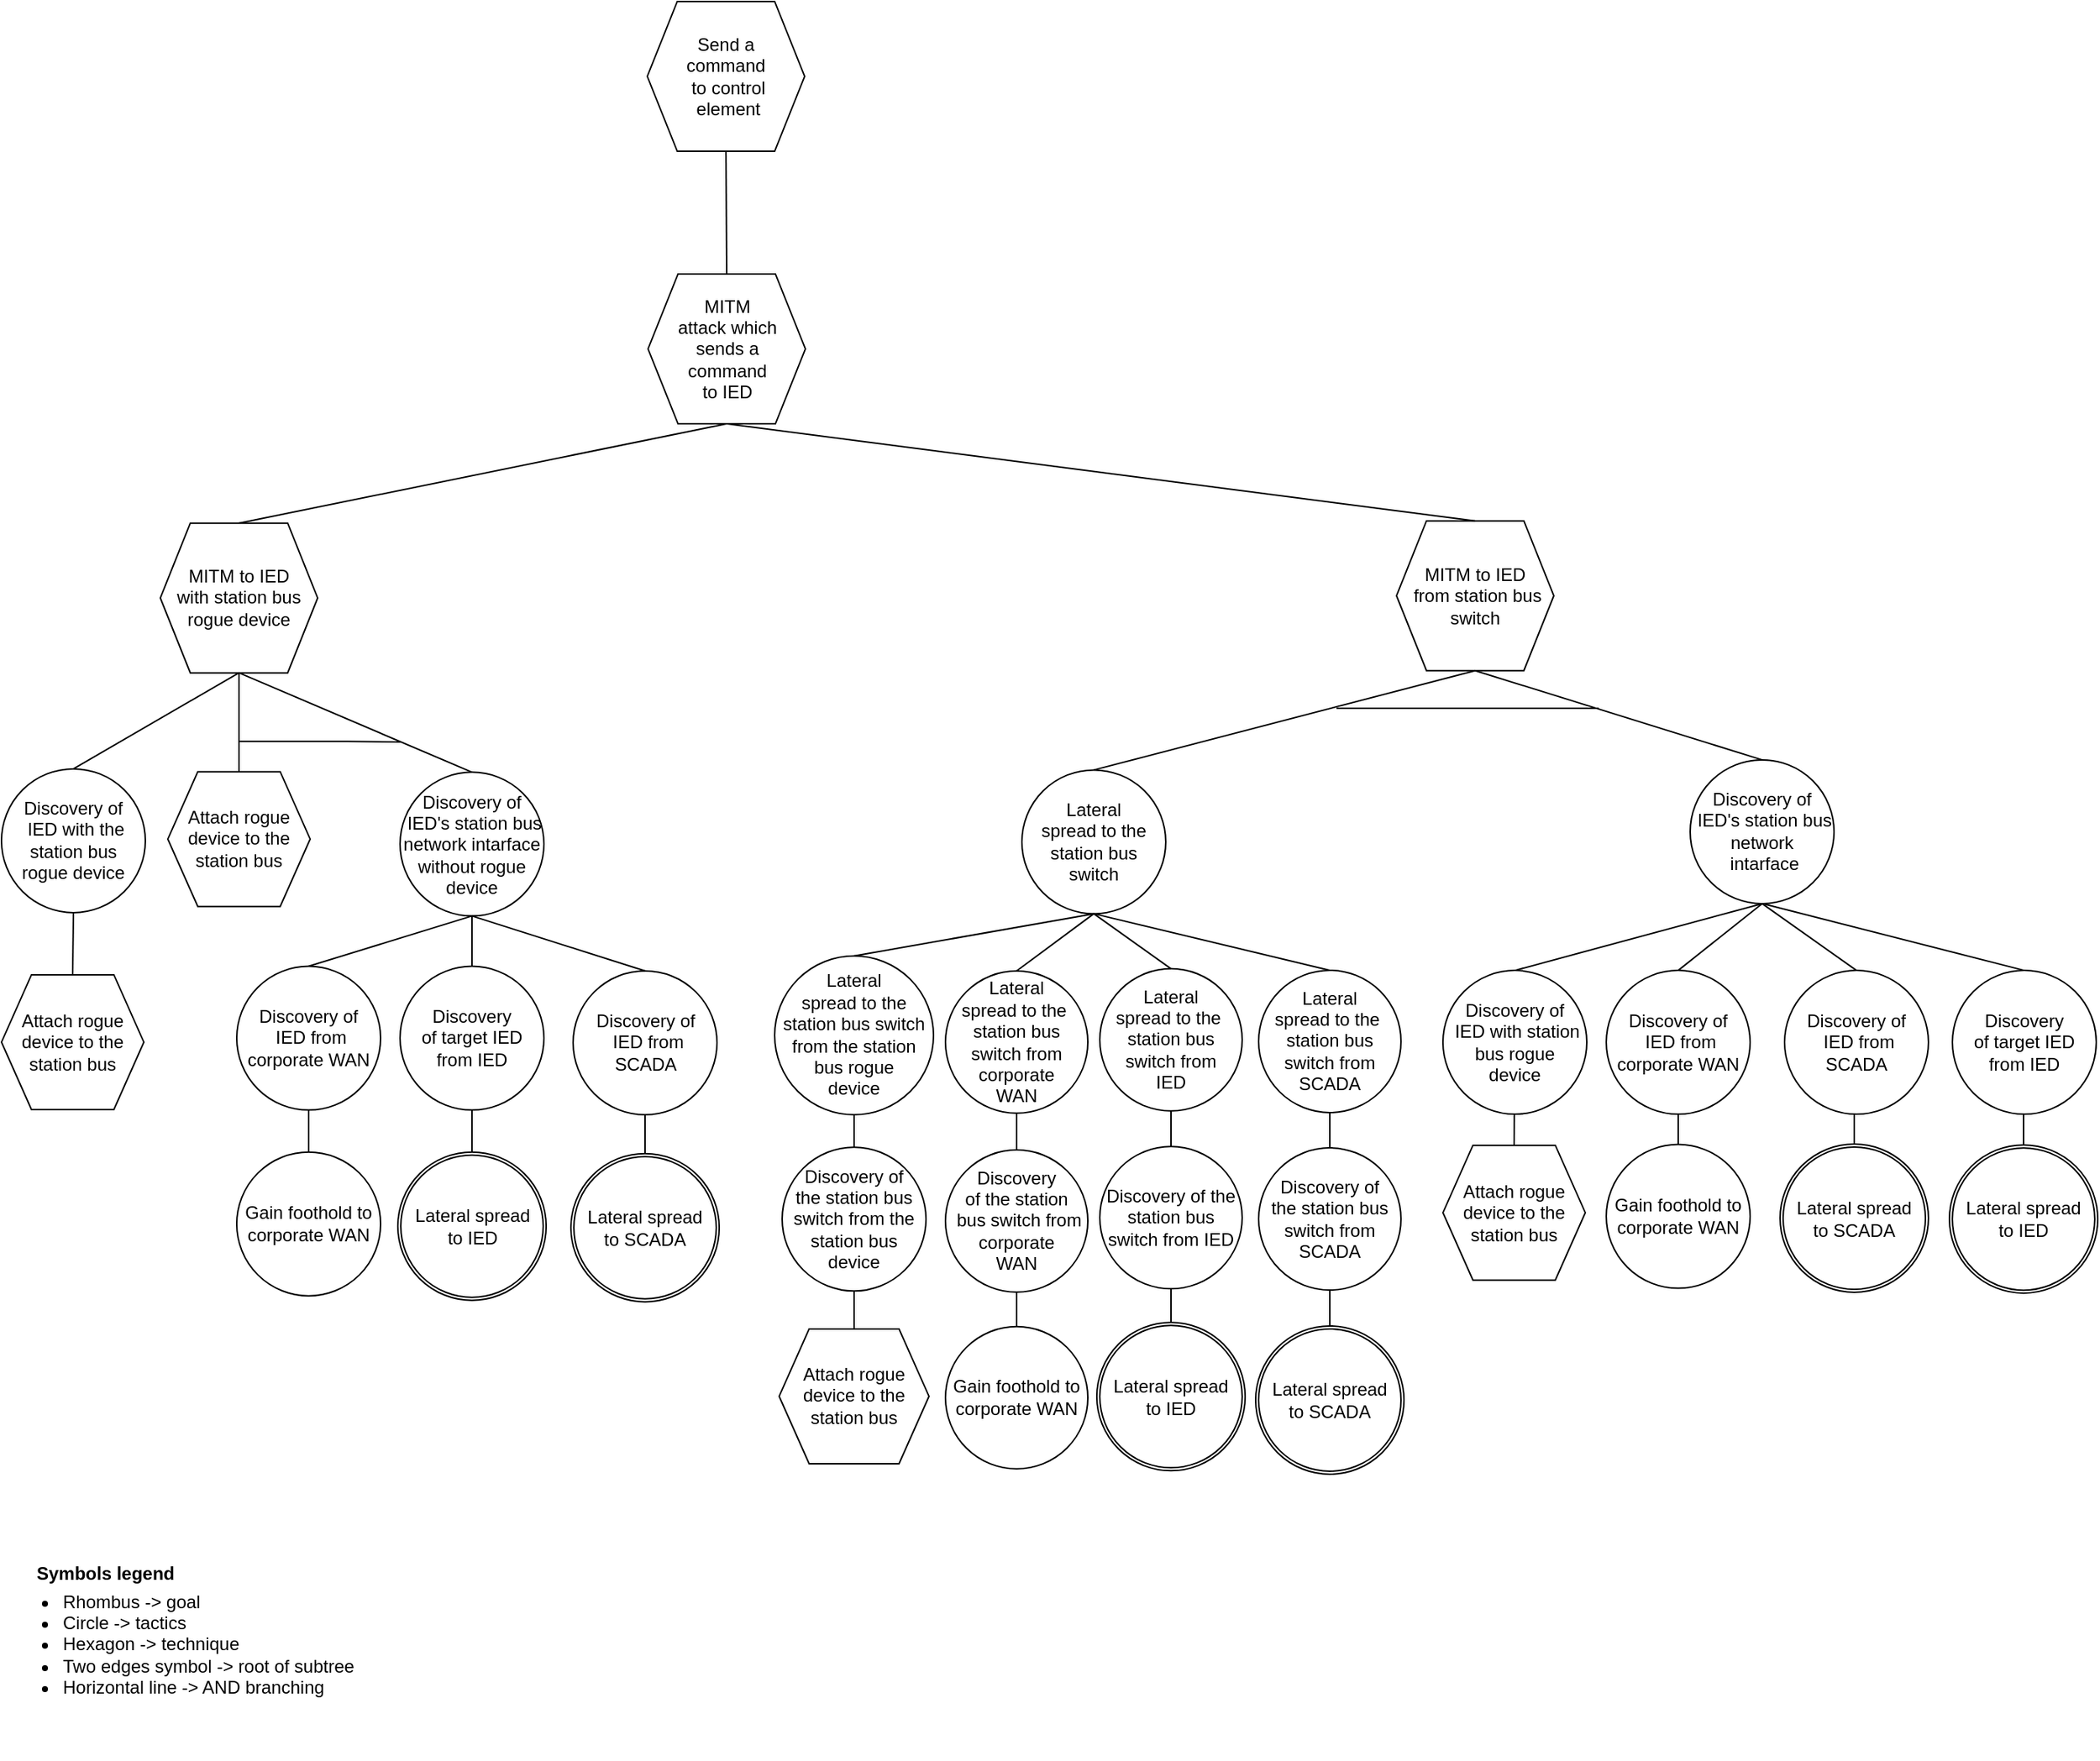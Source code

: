 <mxfile version="16.1.2" type="device"><diagram id="xbHYeiGO_CIbIeRIyyaW" name="Page-1"><mxGraphModel dx="-278" dy="2005" grid="1" gridSize="10" guides="1" tooltips="1" connect="1" arrows="1" fold="1" page="1" pageScale="1" pageWidth="850" pageHeight="1100" math="0" shadow="0"><root><mxCell id="0"/><mxCell id="1" parent="0"/><mxCell id="wkG5_CU37ZLFnjXLYzD5-5" value="" style="endArrow=none;html=1;rounded=0;exitX=0.5;exitY=1;exitDx=0;exitDy=0;entryX=0.5;entryY=0;entryDx=0;entryDy=0;" parent="1" source="wkG5_CU37ZLFnjXLYzD5-9" target="KzS9lwkcn9Pzjavmn98X-4" edge="1"><mxGeometry width="50" height="50" relative="1" as="geometry"><mxPoint x="1821.5" y="276.64" as="sourcePoint"/><mxPoint x="1690.5" y="296.64" as="targetPoint"/></mxGeometry></mxCell><mxCell id="wkG5_CU37ZLFnjXLYzD5-7" value="&lt;span style=&quot;font-family: &amp;#34;helvetica&amp;#34;&quot;&gt;Send a&lt;/span&gt;&lt;br style=&quot;font-family: &amp;#34;helvetica&amp;#34;&quot;&gt;&lt;span style=&quot;font-family: &amp;#34;helvetica&amp;#34;&quot;&gt;command&lt;/span&gt;&lt;br style=&quot;font-family: &amp;#34;helvetica&amp;#34;&quot;&gt;&lt;span style=&quot;font-family: &amp;#34;helvetica&amp;#34;&quot;&gt;&amp;nbsp;to control&lt;/span&gt;&lt;br style=&quot;font-family: &amp;#34;helvetica&amp;#34;&quot;&gt;&lt;span style=&quot;font-family: &amp;#34;helvetica&amp;#34;&quot;&gt;&amp;nbsp;element&lt;/span&gt;" style="shape=hexagon;perimeter=hexagonPerimeter2;whiteSpace=wrap;html=1;fixedSize=1;" parent="1" vertex="1"><mxGeometry x="2150" y="-40" width="105" height="100" as="geometry"/></mxCell><mxCell id="wkG5_CU37ZLFnjXLYzD5-9" value="MITM &lt;br&gt;attack which &lt;br&gt;sends a&lt;br&gt;command &lt;br&gt;to&amp;nbsp;IED" style="shape=hexagon;perimeter=hexagonPerimeter2;whiteSpace=wrap;html=1;fixedSize=1;size=20;" parent="1" vertex="1"><mxGeometry x="2150.5" y="142.0" width="105" height="100" as="geometry"/></mxCell><mxCell id="V8C0B5NVFjW5Lf9UkWdh-18" value="Attach rogue device to the station bus" style="shape=hexagon;perimeter=hexagonPerimeter2;whiteSpace=wrap;html=1;fixedSize=1;" parent="1" vertex="1"><mxGeometry x="1719" y="609.97" width="95" height="90" as="geometry"/></mxCell><mxCell id="V8C0B5NVFjW5Lf9UkWdh-22" value="Discovery of&lt;br&gt;&amp;nbsp;IED with the station bus &lt;br&gt;rogue&amp;nbsp;device" style="ellipse;whiteSpace=wrap;html=1;aspect=fixed;" parent="1" vertex="1"><mxGeometry x="1719" y="472.44" width="96" height="96" as="geometry"/></mxCell><mxCell id="V8C0B5NVFjW5Lf9UkWdh-23" value="" style="endArrow=none;html=1;rounded=0;exitX=0.5;exitY=1;exitDx=0;exitDy=0;entryX=0.5;entryY=0;entryDx=0;entryDy=0;" parent="1" source="V8C0B5NVFjW5Lf9UkWdh-22" target="V8C0B5NVFjW5Lf9UkWdh-18" edge="1"><mxGeometry width="50" height="50" relative="1" as="geometry"><mxPoint x="1643.25" y="577.39" as="sourcePoint"/><mxPoint x="1704" y="586.26" as="targetPoint"/></mxGeometry></mxCell><mxCell id="bEJFuDlQNXt1hYEAEaOi-8" value="Lateral&lt;br&gt;&amp;nbsp;spread to the&amp;nbsp;&lt;br&gt;station bus switch" style="ellipse;whiteSpace=wrap;html=1;aspect=fixed;" parent="1" vertex="1"><mxGeometry x="2400" y="473.2" width="96" height="96" as="geometry"/></mxCell><mxCell id="9iFnNI97IlmnQAC0Ux_E-1" value="" style="endArrow=none;html=1;rounded=0;exitX=0.5;exitY=0;exitDx=0;exitDy=0;entryX=0.5;entryY=1;entryDx=0;entryDy=0;" parent="1" source="wkG5_CU37ZLFnjXLYzD5-9" target="wkG5_CU37ZLFnjXLYzD5-7" edge="1"><mxGeometry width="50" height="50" relative="1" as="geometry"><mxPoint x="497" y="170" as="sourcePoint"/><mxPoint x="613.5" y="90" as="targetPoint"/><Array as="points"/></mxGeometry></mxCell><mxCell id="NPNvdxEJwyz0m5mtI8Ka-22" value="Gain foothold to corporate WAN" style="ellipse;whiteSpace=wrap;html=1;aspect=fixed;" parent="1" vertex="1"><mxGeometry x="2790" y="723.31" width="96" height="96" as="geometry"/></mxCell><mxCell id="NPNvdxEJwyz0m5mtI8Ka-26" value="" style="endArrow=none;html=1;rounded=0;exitX=0.5;exitY=0;exitDx=0;exitDy=0;entryX=0.5;entryY=1;entryDx=0;entryDy=0;" parent="1" source="KzS9lwkcn9Pzjavmn98X-10" target="NPNvdxEJwyz0m5mtI8Ka-28" edge="1"><mxGeometry width="50" height="50" relative="1" as="geometry"><mxPoint x="2776.5" y="604.68" as="sourcePoint"/><mxPoint x="2835" y="569.68" as="targetPoint"/><Array as="points"/></mxGeometry></mxCell><mxCell id="NPNvdxEJwyz0m5mtI8Ka-28" value="Discovery of&lt;br&gt;&amp;nbsp;IED's station bus network&lt;br&gt;&amp;nbsp;intarface" style="ellipse;whiteSpace=wrap;html=1;aspect=fixed;" parent="1" vertex="1"><mxGeometry x="2846" y="466.46" width="96" height="96" as="geometry"/></mxCell><mxCell id="NPNvdxEJwyz0m5mtI8Ka-32" value="" style="endArrow=none;html=1;rounded=0;exitX=0.5;exitY=1;exitDx=0;exitDy=0;entryX=0.5;entryY=0;entryDx=0;entryDy=0;" parent="1" source="KzS9lwkcn9Pzjavmn98X-2" target="NPNvdxEJwyz0m5mtI8Ka-28" edge="1"><mxGeometry width="50" height="50" relative="1" as="geometry"><mxPoint x="3094" y="448.52" as="sourcePoint"/><mxPoint x="2893" y="501.52" as="targetPoint"/></mxGeometry></mxCell><mxCell id="KzS9lwkcn9Pzjavmn98X-2" value="MITM to IED&lt;br&gt;&amp;nbsp;from station bus &lt;br&gt;switch" style="shape=hexagon;perimeter=hexagonPerimeter2;whiteSpace=wrap;html=1;fixedSize=1;" parent="1" vertex="1"><mxGeometry x="2650" y="306.86" width="105" height="100" as="geometry"/></mxCell><mxCell id="KzS9lwkcn9Pzjavmn98X-3" value="" style="endArrow=none;html=1;rounded=0;entryX=0.5;entryY=0;entryDx=0;entryDy=0;exitX=0.5;exitY=1;exitDx=0;exitDy=0;" parent="1" source="wkG5_CU37ZLFnjXLYzD5-9" target="KzS9lwkcn9Pzjavmn98X-2" edge="1"><mxGeometry width="50" height="50" relative="1" as="geometry"><mxPoint x="2123" y="285.07" as="sourcePoint"/><mxPoint x="2020.5" y="399.69" as="targetPoint"/></mxGeometry></mxCell><mxCell id="KzS9lwkcn9Pzjavmn98X-4" value="MITM to IED &lt;br&gt;with station bus &lt;br&gt;rogue device" style="shape=hexagon;perimeter=hexagonPerimeter2;whiteSpace=wrap;html=1;fixedSize=1;" parent="1" vertex="1"><mxGeometry x="1825" y="308.33" width="105" height="100" as="geometry"/></mxCell><mxCell id="KzS9lwkcn9Pzjavmn98X-6" value="" style="endArrow=none;html=1;rounded=0;exitX=0.5;exitY=1;exitDx=0;exitDy=0;entryX=0.5;entryY=0;entryDx=0;entryDy=0;" parent="1" source="KzS9lwkcn9Pzjavmn98X-4" target="V8C0B5NVFjW5Lf9UkWdh-22" edge="1"><mxGeometry width="50" height="50" relative="1" as="geometry"><mxPoint x="1583.5" y="471.25" as="sourcePoint"/><mxPoint x="1583.415" y="503.504" as="targetPoint"/></mxGeometry></mxCell><mxCell id="KzS9lwkcn9Pzjavmn98X-7" value="Discovery of&lt;br&gt;&amp;nbsp;IED with station bus rogue &lt;br&gt;device" style="ellipse;whiteSpace=wrap;html=1;aspect=fixed;" parent="1" vertex="1"><mxGeometry x="2681" y="607.06" width="96" height="96" as="geometry"/></mxCell><mxCell id="KzS9lwkcn9Pzjavmn98X-9" value="" style="endArrow=none;html=1;rounded=0;entryX=0.5;entryY=1;entryDx=0;entryDy=0;exitX=0.5;exitY=0;exitDx=0;exitDy=0;" parent="1" source="KzS9lwkcn9Pzjavmn98X-7" target="NPNvdxEJwyz0m5mtI8Ka-28" edge="1"><mxGeometry width="50" height="50" relative="1" as="geometry"><mxPoint x="2776.292" y="621.546" as="sourcePoint"/><mxPoint x="2834.5" y="559.68" as="targetPoint"/><Array as="points"/></mxGeometry></mxCell><mxCell id="KzS9lwkcn9Pzjavmn98X-10" value="Discovery of&lt;br&gt;&amp;nbsp;IED from corporate WAN" style="ellipse;whiteSpace=wrap;html=1;aspect=fixed;" parent="1" vertex="1"><mxGeometry x="2790" y="607.06" width="96" height="96" as="geometry"/></mxCell><mxCell id="KzS9lwkcn9Pzjavmn98X-11" value="" style="endArrow=none;html=1;rounded=0;exitX=0.5;exitY=0;exitDx=0;exitDy=0;" parent="1" source="NPNvdxEJwyz0m5mtI8Ka-22" target="KzS9lwkcn9Pzjavmn98X-10" edge="1"><mxGeometry width="50" height="50" relative="1" as="geometry"><mxPoint x="3130" y="746.31" as="sourcePoint"/><mxPoint x="3130" y="710.56" as="targetPoint"/><Array as="points"/></mxGeometry></mxCell><mxCell id="KzS9lwkcn9Pzjavmn98X-12" value="Attach rogue device to the station bus" style="shape=hexagon;perimeter=hexagonPerimeter2;whiteSpace=wrap;html=1;fixedSize=1;" parent="1" vertex="1"><mxGeometry x="2681" y="723.85" width="95" height="90" as="geometry"/></mxCell><mxCell id="KzS9lwkcn9Pzjavmn98X-13" value="" style="endArrow=none;html=1;rounded=0;entryX=0.5;entryY=0;entryDx=0;entryDy=0;" parent="1" source="KzS9lwkcn9Pzjavmn98X-7" target="KzS9lwkcn9Pzjavmn98X-12" edge="1"><mxGeometry width="50" height="50" relative="1" as="geometry"><mxPoint x="2728" y="699.85" as="sourcePoint"/><mxPoint x="2680" y="721.72" as="targetPoint"/></mxGeometry></mxCell><mxCell id="KzS9lwkcn9Pzjavmn98X-15" value="Discovery of&lt;br&gt;&amp;nbsp;IED from SCADA" style="ellipse;whiteSpace=wrap;html=1;aspect=fixed;" parent="1" vertex="1"><mxGeometry x="2909" y="607.06" width="96" height="96" as="geometry"/></mxCell><mxCell id="KzS9lwkcn9Pzjavmn98X-17" value="" style="endArrow=none;html=1;rounded=0;exitX=0.5;exitY=0;exitDx=0;exitDy=0;entryX=0.5;entryY=1;entryDx=0;entryDy=0;" parent="1" source="KzS9lwkcn9Pzjavmn98X-15" target="NPNvdxEJwyz0m5mtI8Ka-28" edge="1"><mxGeometry width="50" height="50" relative="1" as="geometry"><mxPoint x="2720.5" y="620.81" as="sourcePoint"/><mxPoint x="2776" y="559.68" as="targetPoint"/><Array as="points"/></mxGeometry></mxCell><mxCell id="KzS9lwkcn9Pzjavmn98X-30" value="" style="endArrow=none;html=1;rounded=0;entryX=0.5;entryY=0;entryDx=0;entryDy=0;exitX=0.5;exitY=1;exitDx=0;exitDy=0;" parent="1" source="KzS9lwkcn9Pzjavmn98X-2" target="bEJFuDlQNXt1hYEAEaOi-8" edge="1"><mxGeometry width="50" height="50" relative="1" as="geometry"><mxPoint x="2433.5" y="307.24" as="sourcePoint"/><mxPoint x="2787" y="458.99" as="targetPoint"/></mxGeometry></mxCell><mxCell id="LZbwzX13tQkmF7auQUtu-48" value="Discovery&lt;br&gt;of target IED from IED" style="ellipse;whiteSpace=wrap;html=1;aspect=fixed;" parent="1" vertex="1"><mxGeometry x="3021" y="607.06" width="96" height="96" as="geometry"/></mxCell><mxCell id="LZbwzX13tQkmF7auQUtu-49" value="" style="endArrow=none;html=1;rounded=0;exitX=0.5;exitY=0;exitDx=0;exitDy=0;" parent="1" source="LZbwzX13tQkmF7auQUtu-48" edge="1"><mxGeometry width="50" height="50" relative="1" as="geometry"><mxPoint x="2973" y="617.06" as="sourcePoint"/><mxPoint x="2896" y="562.87" as="targetPoint"/><Array as="points"/></mxGeometry></mxCell><mxCell id="ztV4Gmg8IP8V2Pzz6eEl-93" value="Gain foothold to corporate WAN" style="ellipse;whiteSpace=wrap;html=1;aspect=fixed;" parent="1" vertex="1"><mxGeometry x="2349" y="844.89" width="95" height="95" as="geometry"/></mxCell><mxCell id="ztV4Gmg8IP8V2Pzz6eEl-94" value="" style="endArrow=none;html=1;rounded=0;entryX=0.5;entryY=1;entryDx=0;entryDy=0;" parent="1" source="ztV4Gmg8IP8V2Pzz6eEl-93" target="ztV4Gmg8IP8V2Pzz6eEl-95" edge="1"><mxGeometry width="50" height="50" relative="1" as="geometry"><mxPoint x="2349.25" y="847.52" as="sourcePoint"/><mxPoint x="2369.25" y="827.52" as="targetPoint"/><Array as="points"/></mxGeometry></mxCell><mxCell id="ztV4Gmg8IP8V2Pzz6eEl-95" value="Discovery&lt;br&gt;of the station&lt;br&gt;&amp;nbsp;bus switch from corporate&lt;br&gt;WAN" style="ellipse;whiteSpace=wrap;html=1;aspect=fixed;" parent="1" vertex="1"><mxGeometry x="2349" y="726.89" width="95" height="95" as="geometry"/></mxCell><mxCell id="ztV4Gmg8IP8V2Pzz6eEl-96" value="Lateral &lt;br&gt;spread to the&amp;nbsp;&lt;br&gt;station bus switch from corporate &lt;br&gt;WAN" style="ellipse;whiteSpace=wrap;html=1;aspect=fixed;" parent="1" vertex="1"><mxGeometry x="2349" y="607.39" width="95" height="95" as="geometry"/></mxCell><mxCell id="ztV4Gmg8IP8V2Pzz6eEl-97" value="" style="endArrow=none;html=1;rounded=0;entryX=0.5;entryY=0;entryDx=0;entryDy=0;exitX=0.5;exitY=1;exitDx=0;exitDy=0;" parent="1" source="bEJFuDlQNXt1hYEAEaOi-8" target="ztV4Gmg8IP8V2Pzz6eEl-96" edge="1"><mxGeometry width="50" height="50" relative="1" as="geometry"><mxPoint x="2538.5" y="569.58" as="sourcePoint"/><mxPoint x="2346.62" y="627.65" as="targetPoint"/></mxGeometry></mxCell><mxCell id="ztV4Gmg8IP8V2Pzz6eEl-98" value="" style="endArrow=none;html=1;rounded=0;entryX=0.5;entryY=0;entryDx=0;entryDy=0;exitX=0.5;exitY=1;exitDx=0;exitDy=0;" parent="1" source="ztV4Gmg8IP8V2Pzz6eEl-96" target="ztV4Gmg8IP8V2Pzz6eEl-95" edge="1"><mxGeometry width="50" height="50" relative="1" as="geometry"><mxPoint x="2432.75" y="706.52" as="sourcePoint"/><mxPoint x="2395.75" y="716.52" as="targetPoint"/></mxGeometry></mxCell><mxCell id="ztV4Gmg8IP8V2Pzz6eEl-101" value="Discovery of the station bus switch from IED" style="ellipse;whiteSpace=wrap;html=1;aspect=fixed;" parent="1" vertex="1"><mxGeometry x="2452" y="724.64" width="95" height="95" as="geometry"/></mxCell><mxCell id="ztV4Gmg8IP8V2Pzz6eEl-102" value="Lateral &lt;br&gt;spread to the&amp;nbsp;&lt;br&gt;station bus switch from &lt;br&gt;IED" style="ellipse;whiteSpace=wrap;html=1;aspect=fixed;" parent="1" vertex="1"><mxGeometry x="2452" y="605.93" width="95" height="95" as="geometry"/></mxCell><mxCell id="ztV4Gmg8IP8V2Pzz6eEl-103" value="" style="endArrow=none;html=1;rounded=0;entryX=0.5;entryY=0;entryDx=0;entryDy=0;exitX=0.5;exitY=1;exitDx=0;exitDy=0;" parent="1" source="ztV4Gmg8IP8V2Pzz6eEl-102" target="ztV4Gmg8IP8V2Pzz6eEl-101" edge="1"><mxGeometry width="50" height="50" relative="1" as="geometry"><mxPoint x="2514.75" y="716.03" as="sourcePoint"/><mxPoint x="2477.75" y="726.03" as="targetPoint"/></mxGeometry></mxCell><mxCell id="ztV4Gmg8IP8V2Pzz6eEl-104" value="" style="endArrow=none;html=1;rounded=0;entryX=0.5;entryY=0;entryDx=0;entryDy=0;exitX=0.5;exitY=1;exitDx=0;exitDy=0;" parent="1" source="bEJFuDlQNXt1hYEAEaOi-8" target="ztV4Gmg8IP8V2Pzz6eEl-102" edge="1"><mxGeometry width="50" height="50" relative="1" as="geometry"><mxPoint x="2499.5" y="569.2" as="sourcePoint"/><mxPoint x="2330.75" y="634.74" as="targetPoint"/></mxGeometry></mxCell><mxCell id="ztV4Gmg8IP8V2Pzz6eEl-105" value="" style="endArrow=none;html=1;rounded=0;entryX=0.5;entryY=0;entryDx=0;entryDy=0;exitX=0.5;exitY=1;exitDx=0;exitDy=0;" parent="1" source="bEJFuDlQNXt1hYEAEaOi-8" target="ztV4Gmg8IP8V2Pzz6eEl-106" edge="1"><mxGeometry width="50" height="50" relative="1" as="geometry"><mxPoint x="2501" y="569.1" as="sourcePoint"/><mxPoint x="2705.37" y="633.19" as="targetPoint"/></mxGeometry></mxCell><mxCell id="ztV4Gmg8IP8V2Pzz6eEl-106" value="Lateral &lt;br&gt;spread to the&amp;nbsp;&lt;br&gt;station bus switch from &lt;br&gt;SCADA" style="ellipse;whiteSpace=wrap;html=1;aspect=fixed;" parent="1" vertex="1"><mxGeometry x="2558" y="606.98" width="95" height="95" as="geometry"/></mxCell><mxCell id="ztV4Gmg8IP8V2Pzz6eEl-109" value="" style="endArrow=none;html=1;rounded=0;exitX=0.5;exitY=1;exitDx=0;exitDy=0;entryX=0.5;entryY=0;entryDx=0;entryDy=0;" parent="1" source="ztV4Gmg8IP8V2Pzz6eEl-101" target="FgqPKY3t9ZENN2GZptcD-8" edge="1"><mxGeometry width="50" height="50" relative="1" as="geometry"><mxPoint x="2528.5" y="826.55" as="sourcePoint"/><mxPoint x="2455" y="840" as="targetPoint"/></mxGeometry></mxCell><mxCell id="ztV4Gmg8IP8V2Pzz6eEl-113" value="Discovery of &lt;br&gt;the station bus switch from SCADA" style="ellipse;whiteSpace=wrap;html=1;aspect=fixed;" parent="1" vertex="1"><mxGeometry x="2558" y="725.54" width="95" height="95" as="geometry"/></mxCell><mxCell id="ztV4Gmg8IP8V2Pzz6eEl-114" value="" style="endArrow=none;html=1;rounded=0;entryX=0.5;entryY=0;entryDx=0;entryDy=0;exitX=0.5;exitY=1;exitDx=0;exitDy=0;" parent="1" source="ztV4Gmg8IP8V2Pzz6eEl-106" target="ztV4Gmg8IP8V2Pzz6eEl-113" edge="1"><mxGeometry width="50" height="50" relative="1" as="geometry"><mxPoint x="2559.87" y="712.39" as="sourcePoint"/><mxPoint x="2559.12" y="729.52" as="targetPoint"/></mxGeometry></mxCell><mxCell id="ztV4Gmg8IP8V2Pzz6eEl-117" value="" style="endArrow=none;html=1;rounded=0;exitX=0.5;exitY=1;exitDx=0;exitDy=0;entryX=0.5;entryY=0;entryDx=0;entryDy=0;" parent="1" source="ztV4Gmg8IP8V2Pzz6eEl-113" edge="1"><mxGeometry width="50" height="50" relative="1" as="geometry"><mxPoint x="2569.87" y="722.39" as="sourcePoint"/><mxPoint x="2605.5" y="851.2" as="targetPoint"/></mxGeometry></mxCell><mxCell id="00nfRY8DxhJ256CuTIh4-1" value="" style="endArrow=none;html=1;rounded=0;" parent="1" edge="1"><mxGeometry width="50" height="50" relative="1" as="geometry"><mxPoint x="2610" y="432" as="sourcePoint"/><mxPoint x="2785" y="432" as="targetPoint"/><Array as="points"/></mxGeometry></mxCell><mxCell id="izgNTKxNklORaDZDVBT7-1" value="Gain foothold to corporate WAN" style="ellipse;whiteSpace=wrap;html=1;aspect=fixed;" parent="1" vertex="1"><mxGeometry x="1876" y="728.36" width="96" height="96" as="geometry"/></mxCell><mxCell id="izgNTKxNklORaDZDVBT7-2" value="" style="endArrow=none;html=1;rounded=0;exitX=0.5;exitY=0;exitDx=0;exitDy=0;entryX=0.5;entryY=1;entryDx=0;entryDy=0;" parent="1" source="izgNTKxNklORaDZDVBT7-5" target="izgNTKxNklORaDZDVBT7-3" edge="1"><mxGeometry width="50" height="50" relative="1" as="geometry"><mxPoint x="1915" y="661.08" as="sourcePoint"/><mxPoint x="1973.5" y="626.08" as="targetPoint"/><Array as="points"/></mxGeometry></mxCell><mxCell id="izgNTKxNklORaDZDVBT7-3" value="Discovery of&lt;br&gt;&amp;nbsp;IED's station bus network intarface without rogue device" style="ellipse;whiteSpace=wrap;html=1;aspect=fixed;" parent="1" vertex="1"><mxGeometry x="1985" y="474.67" width="96" height="96" as="geometry"/></mxCell><mxCell id="izgNTKxNklORaDZDVBT7-4" value="" style="endArrow=none;html=1;rounded=0;exitX=0.5;exitY=1;exitDx=0;exitDy=0;entryX=0.5;entryY=0;entryDx=0;entryDy=0;" parent="1" source="KzS9lwkcn9Pzjavmn98X-4" target="izgNTKxNklORaDZDVBT7-3" edge="1"><mxGeometry width="50" height="50" relative="1" as="geometry"><mxPoint x="1842.5" y="505.09" as="sourcePoint"/><mxPoint x="2027" y="561.09" as="targetPoint"/></mxGeometry></mxCell><mxCell id="izgNTKxNklORaDZDVBT7-5" value="Discovery of&lt;br&gt;&amp;nbsp;IED from corporate WAN" style="ellipse;whiteSpace=wrap;html=1;aspect=fixed;" parent="1" vertex="1"><mxGeometry x="1876" y="604.29" width="96" height="96" as="geometry"/></mxCell><mxCell id="izgNTKxNklORaDZDVBT7-6" value="" style="endArrow=none;html=1;rounded=0;exitX=0.5;exitY=0;exitDx=0;exitDy=0;entryX=0.5;entryY=1;entryDx=0;entryDy=0;" parent="1" source="izgNTKxNklORaDZDVBT7-16" target="izgNTKxNklORaDZDVBT7-3" edge="1"><mxGeometry width="50" height="50" relative="1" as="geometry"><mxPoint x="2024.5" y="734.37" as="sourcePoint"/><mxPoint x="2024.5" y="714.12" as="targetPoint"/><Array as="points"/></mxGeometry></mxCell><mxCell id="izgNTKxNklORaDZDVBT7-8" value="Discovery of&lt;br&gt;&amp;nbsp;IED from SCADA" style="ellipse;whiteSpace=wrap;html=1;aspect=fixed;" parent="1" vertex="1"><mxGeometry x="2100.5" y="607.4" width="96" height="96" as="geometry"/></mxCell><mxCell id="izgNTKxNklORaDZDVBT7-9" value="" style="endArrow=none;html=1;rounded=0;exitX=0.5;exitY=0;exitDx=0;exitDy=0;entryX=0.5;entryY=1;entryDx=0;entryDy=0;" parent="1" source="izgNTKxNklORaDZDVBT7-8" target="izgNTKxNklORaDZDVBT7-3" edge="1"><mxGeometry width="50" height="50" relative="1" as="geometry"><mxPoint x="1827" y="670.96" as="sourcePoint"/><mxPoint x="1944.5" y="685.21" as="targetPoint"/><Array as="points"/></mxGeometry></mxCell><mxCell id="izgNTKxNklORaDZDVBT7-10" value="Attach rogue device to the station bus" style="shape=hexagon;perimeter=hexagonPerimeter2;whiteSpace=wrap;html=1;fixedSize=1;" parent="1" vertex="1"><mxGeometry x="1830" y="474.35" width="95" height="90" as="geometry"/></mxCell><mxCell id="izgNTKxNklORaDZDVBT7-11" value="" style="endArrow=none;html=1;rounded=0;entryX=0.5;entryY=0;entryDx=0;entryDy=0;exitX=0.5;exitY=1;exitDx=0;exitDy=0;" parent="1" source="KzS9lwkcn9Pzjavmn98X-4" target="izgNTKxNklORaDZDVBT7-10" edge="1"><mxGeometry width="50" height="50" relative="1" as="geometry"><mxPoint x="1842.5" y="505.09" as="sourcePoint"/><mxPoint x="1863" y="606.08" as="targetPoint"/></mxGeometry></mxCell><mxCell id="izgNTKxNklORaDZDVBT7-12" value="" style="endArrow=none;html=1;rounded=0;" parent="1" edge="1"><mxGeometry width="50" height="50" relative="1" as="geometry"><mxPoint x="1877" y="454.15" as="sourcePoint"/><mxPoint x="1986" y="454.47" as="targetPoint"/><Array as="points"><mxPoint x="1950" y="454.15"/></Array></mxGeometry></mxCell><mxCell id="izgNTKxNklORaDZDVBT7-13" value="" style="endArrow=none;html=1;rounded=0;" parent="1" source="FgqPKY3t9ZENN2GZptcD-5" target="izgNTKxNklORaDZDVBT7-8" edge="1"><mxGeometry width="50" height="50" relative="1" as="geometry"><mxPoint x="2109" y="735.88" as="sourcePoint"/><mxPoint x="2158.5" y="833.65" as="targetPoint"/><Array as="points"/></mxGeometry></mxCell><mxCell id="izgNTKxNklORaDZDVBT7-16" value="Discovery&lt;br&gt;of target IED from IED" style="ellipse;whiteSpace=wrap;html=1;aspect=fixed;" parent="1" vertex="1"><mxGeometry x="1985" y="604.29" width="96" height="96" as="geometry"/></mxCell><mxCell id="izgNTKxNklORaDZDVBT7-17" value="" style="endArrow=none;html=1;rounded=0;exitX=0.5;exitY=1;exitDx=0;exitDy=0;entryX=0.5;entryY=0;entryDx=0;entryDy=0;" parent="1" source="izgNTKxNklORaDZDVBT7-5" target="izgNTKxNklORaDZDVBT7-1" edge="1"><mxGeometry width="50" height="50" relative="1" as="geometry"><mxPoint x="2084" y="712.13" as="sourcePoint"/><mxPoint x="2084" y="753.5" as="targetPoint"/></mxGeometry></mxCell><mxCell id="v7n588W779BbQ724P9YE-1" value="&lt;font style=&quot;font-size: 12px&quot;&gt;Symbols legend&lt;/font&gt;" style="text;strokeColor=none;fillColor=none;html=1;fontSize=24;fontStyle=1;verticalAlign=middle;align=center;" parent="1" vertex="1"><mxGeometry x="1738" y="986.0" width="100" height="40" as="geometry"/></mxCell><mxCell id="v7n588W779BbQ724P9YE-2" value="&lt;ul&gt;&lt;li&gt;&lt;span&gt;Rhombus -&amp;gt; goal&lt;/span&gt;&lt;/li&gt;&lt;li&gt;&lt;span&gt;Circle -&amp;gt; tactics&lt;/span&gt;&lt;br&gt;&lt;/li&gt;&lt;li&gt;Hexagon -&amp;gt; technique&lt;/li&gt;&lt;li&gt;Two edges symbol -&amp;gt; root of subtree&lt;/li&gt;&lt;li&gt;Horizontal line -&amp;gt; AND branching&lt;/li&gt;&lt;/ul&gt;" style="text;strokeColor=none;fillColor=none;html=1;whiteSpace=wrap;verticalAlign=middle;overflow=hidden;fontSize=12;" parent="1" vertex="1"><mxGeometry x="1718" y="980" width="256" height="154" as="geometry"/></mxCell><mxCell id="FgqPKY3t9ZENN2GZptcD-1" value="" style="endArrow=none;html=1;rounded=0;startArrow=none;" parent="1" target="FgqPKY3t9ZENN2GZptcD-3" edge="1"><mxGeometry width="50" height="50" relative="1" as="geometry"><mxPoint x="2033" y="700.29" as="sourcePoint"/><mxPoint x="2033" y="727.79" as="targetPoint"/><Array as="points"/></mxGeometry></mxCell><mxCell id="FgqPKY3t9ZENN2GZptcD-2" value="" style="ellipse;whiteSpace=wrap;html=1;aspect=fixed;" parent="1" vertex="1"><mxGeometry x="1983.5" y="728.36" width="99" height="99" as="geometry"/></mxCell><mxCell id="FgqPKY3t9ZENN2GZptcD-3" value="Lateral spread&lt;br&gt;to IED" style="ellipse;whiteSpace=wrap;html=1;aspect=fixed;" parent="1" vertex="1"><mxGeometry x="1985.5" y="730.36" width="95" height="95" as="geometry"/></mxCell><mxCell id="FgqPKY3t9ZENN2GZptcD-4" value="" style="ellipse;whiteSpace=wrap;html=1;aspect=fixed;" parent="1" vertex="1"><mxGeometry x="2099" y="729.36" width="99" height="99" as="geometry"/></mxCell><mxCell id="FgqPKY3t9ZENN2GZptcD-5" value="Lateral spread&lt;br&gt;to SCADA" style="ellipse;whiteSpace=wrap;html=1;aspect=fixed;" parent="1" vertex="1"><mxGeometry x="2101" y="731.36" width="95" height="95" as="geometry"/></mxCell><mxCell id="FgqPKY3t9ZENN2GZptcD-7" value="" style="ellipse;whiteSpace=wrap;html=1;aspect=fixed;" parent="1" vertex="1"><mxGeometry x="2450" y="842.15" width="99" height="99" as="geometry"/></mxCell><mxCell id="FgqPKY3t9ZENN2GZptcD-8" value="Lateral spread&lt;br&gt;to IED" style="ellipse;whiteSpace=wrap;html=1;aspect=fixed;" parent="1" vertex="1"><mxGeometry x="2452" y="844.15" width="95" height="95" as="geometry"/></mxCell><mxCell id="FgqPKY3t9ZENN2GZptcD-9" value="" style="ellipse;whiteSpace=wrap;html=1;aspect=fixed;" parent="1" vertex="1"><mxGeometry x="2556" y="844.48" width="99" height="99" as="geometry"/></mxCell><mxCell id="FgqPKY3t9ZENN2GZptcD-10" value="Lateral spread&lt;br&gt;to SCADA" style="ellipse;whiteSpace=wrap;html=1;aspect=fixed;" parent="1" vertex="1"><mxGeometry x="2558" y="846.48" width="95" height="95" as="geometry"/></mxCell><mxCell id="FgqPKY3t9ZENN2GZptcD-11" value="" style="endArrow=none;html=1;rounded=0;exitX=0.5;exitY=1;exitDx=0;exitDy=0;" parent="1" edge="1"><mxGeometry width="50" height="50" relative="1" as="geometry"><mxPoint x="3068.5" y="703.06" as="sourcePoint"/><mxPoint x="3068.5" y="727.82" as="targetPoint"/></mxGeometry></mxCell><mxCell id="FgqPKY3t9ZENN2GZptcD-12" value="" style="ellipse;whiteSpace=wrap;html=1;aspect=fixed;" parent="1" vertex="1"><mxGeometry x="3019" y="723.57" width="99" height="99" as="geometry"/></mxCell><mxCell id="FgqPKY3t9ZENN2GZptcD-13" value="Lateral spread&lt;br&gt;to IED" style="ellipse;whiteSpace=wrap;html=1;aspect=fixed;" parent="1" vertex="1"><mxGeometry x="3021" y="725.57" width="95" height="95" as="geometry"/></mxCell><mxCell id="FgqPKY3t9ZENN2GZptcD-14" value="" style="endArrow=none;html=1;rounded=0;exitX=0.5;exitY=1;exitDx=0;exitDy=0;entryX=0.5;entryY=0;entryDx=0;entryDy=0;" parent="1" edge="1"><mxGeometry width="50" height="50" relative="1" as="geometry"><mxPoint x="2955.5" y="703.06" as="sourcePoint"/><mxPoint x="2955.5" y="733.72" as="targetPoint"/></mxGeometry></mxCell><mxCell id="FgqPKY3t9ZENN2GZptcD-15" value="" style="ellipse;whiteSpace=wrap;html=1;aspect=fixed;" parent="1" vertex="1"><mxGeometry x="2906" y="723" width="99" height="99" as="geometry"/></mxCell><mxCell id="FgqPKY3t9ZENN2GZptcD-16" value="Lateral spread&lt;br&gt;to SCADA" style="ellipse;whiteSpace=wrap;html=1;aspect=fixed;" parent="1" vertex="1"><mxGeometry x="2908" y="725" width="95" height="95" as="geometry"/></mxCell><mxCell id="Za-KDYu5lgEZdQo7V5Vv-5" value="" style="endArrow=none;html=1;rounded=0;entryX=0.5;entryY=0;entryDx=0;entryDy=0;exitX=0.5;exitY=1;exitDx=0;exitDy=0;" parent="1" source="bEJFuDlQNXt1hYEAEaOi-8" target="Za-KDYu5lgEZdQo7V5Vv-6" edge="1"><mxGeometry width="50" height="50" relative="1" as="geometry"><mxPoint x="2467.5" y="546.62" as="sourcePoint"/><mxPoint x="2283" y="772.98" as="targetPoint"/></mxGeometry></mxCell><mxCell id="Za-KDYu5lgEZdQo7V5Vv-6" value="Lateral &lt;br&gt;spread to the station bus switch from the station bus rogue &lt;br&gt;device" style="ellipse;whiteSpace=wrap;html=1;aspect=fixed;" parent="1" vertex="1"><mxGeometry x="2235" y="597.4" width="106" height="106" as="geometry"/></mxCell><mxCell id="Za-KDYu5lgEZdQo7V5Vv-7" value="Discovery of &lt;br&gt;the station bus switch from the station bus device" style="ellipse;whiteSpace=wrap;html=1;aspect=fixed;" parent="1" vertex="1"><mxGeometry x="2240" y="725.14" width="96" height="96" as="geometry"/></mxCell><mxCell id="Za-KDYu5lgEZdQo7V5Vv-8" value="Attach rogue device to the station bus" style="shape=hexagon;perimeter=hexagonPerimeter2;whiteSpace=wrap;html=1;fixedSize=1;" parent="1" vertex="1"><mxGeometry x="2238" y="846.48" width="100" height="90" as="geometry"/></mxCell><mxCell id="Za-KDYu5lgEZdQo7V5Vv-9" value="" style="endArrow=none;html=1;rounded=0;entryX=0.5;entryY=1;entryDx=0;entryDy=0;" parent="1" source="Za-KDYu5lgEZdQo7V5Vv-8" target="Za-KDYu5lgEZdQo7V5Vv-7" edge="1"><mxGeometry width="50" height="50" relative="1" as="geometry"><mxPoint x="2294" y="605.73" as="sourcePoint"/><mxPoint x="2260" y="834.29" as="targetPoint"/><Array as="points"/></mxGeometry></mxCell><mxCell id="Za-KDYu5lgEZdQo7V5Vv-10" value="" style="endArrow=none;html=1;rounded=0;exitX=0.5;exitY=0;exitDx=0;exitDy=0;entryX=0.5;entryY=1;entryDx=0;entryDy=0;" parent="1" source="Za-KDYu5lgEZdQo7V5Vv-7" target="Za-KDYu5lgEZdQo7V5Vv-6" edge="1"><mxGeometry width="50" height="50" relative="1" as="geometry"><mxPoint x="2288" y="718.23" as="sourcePoint"/><mxPoint x="2250" y="704.29" as="targetPoint"/><Array as="points"/></mxGeometry></mxCell></root></mxGraphModel></diagram></mxfile>